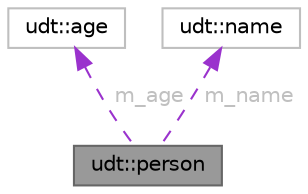digraph "udt::person"
{
 // LATEX_PDF_SIZE
  bgcolor="transparent";
  edge [fontname=Helvetica,fontsize=10,labelfontname=Helvetica,labelfontsize=10];
  node [fontname=Helvetica,fontsize=10,shape=box,height=0.2,width=0.4];
  Node1 [id="Node000001",label="udt::person",height=0.2,width=0.4,color="gray40", fillcolor="grey60", style="filled", fontcolor="black",tooltip=" "];
  Node2 -> Node1 [id="edge1_Node000001_Node000002",dir="back",color="darkorchid3",style="dashed",tooltip=" ",label=" m_age",fontcolor="grey" ];
  Node2 [id="Node000002",label="udt::age",height=0.2,width=0.4,color="grey75", fillcolor="white", style="filled",URL="$structudt_1_1age.html",tooltip=" "];
  Node3 -> Node1 [id="edge2_Node000001_Node000003",dir="back",color="darkorchid3",style="dashed",tooltip=" ",label=" m_name",fontcolor="grey" ];
  Node3 [id="Node000003",label="udt::name",height=0.2,width=0.4,color="grey75", fillcolor="white", style="filled",URL="$structudt_1_1name.html",tooltip=" "];
}
